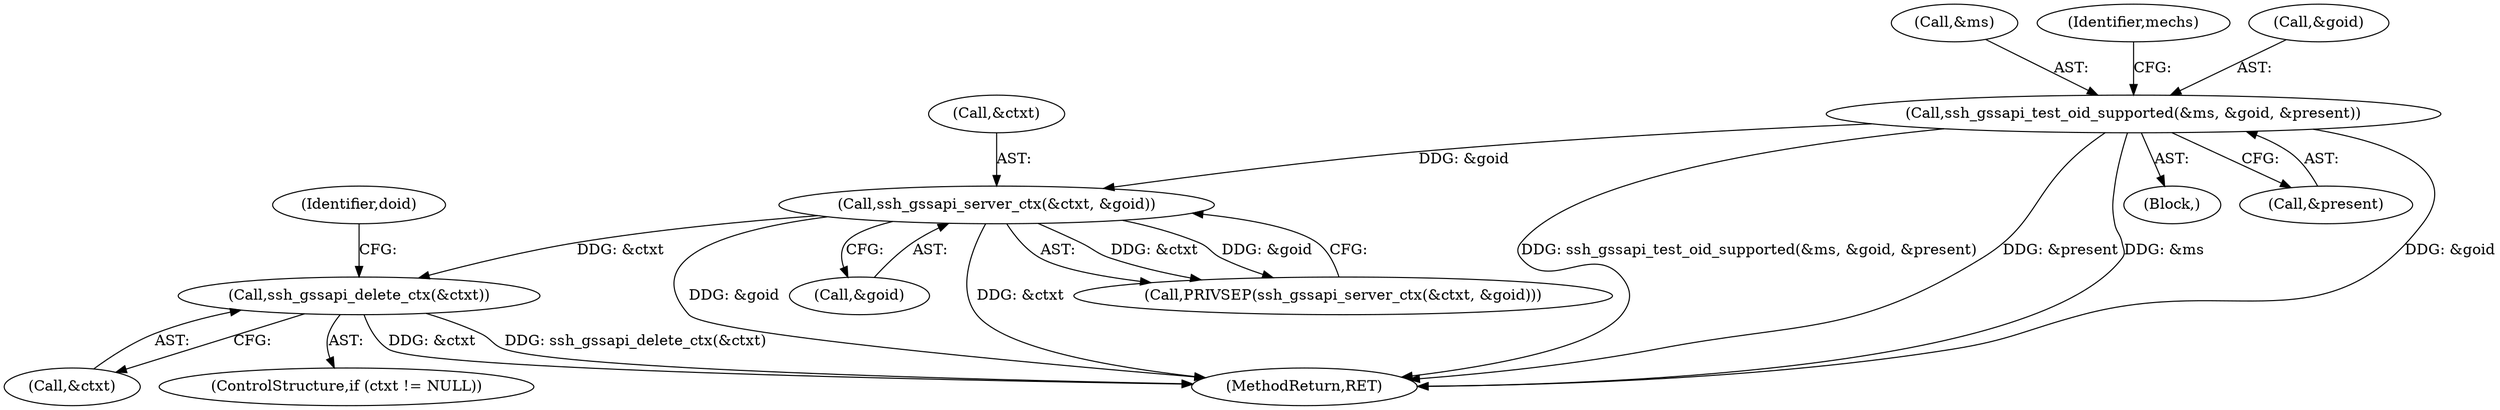 digraph "0_src_779974d35b4859c07bc3cb8a12c74b43b0a7d1e0@API" {
"1000263" [label="(Call,ssh_gssapi_delete_ctx(&ctxt))"];
"1000253" [label="(Call,ssh_gssapi_server_ctx(&ctxt, &goid))"];
"1000220" [label="(Call,ssh_gssapi_test_oid_supported(&ms, &goid, &present))"];
"1000253" [label="(Call,ssh_gssapi_server_ctx(&ctxt, &goid))"];
"1000330" [label="(MethodReturn,RET)"];
"1000205" [label="(Block,)"];
"1000225" [label="(Call,&present)"];
"1000254" [label="(Call,&ctxt)"];
"1000263" [label="(Call,ssh_gssapi_delete_ctx(&ctxt))"];
"1000220" [label="(Call,ssh_gssapi_test_oid_supported(&ms, &goid, &present))"];
"1000264" [label="(Call,&ctxt)"];
"1000256" [label="(Call,&goid)"];
"1000221" [label="(Call,&ms)"];
"1000267" [label="(Identifier,doid)"];
"1000233" [label="(Identifier,mechs)"];
"1000252" [label="(Call,PRIVSEP(ssh_gssapi_server_ctx(&ctxt, &goid)))"];
"1000223" [label="(Call,&goid)"];
"1000259" [label="(ControlStructure,if (ctxt != NULL))"];
"1000263" -> "1000259"  [label="AST: "];
"1000263" -> "1000264"  [label="CFG: "];
"1000264" -> "1000263"  [label="AST: "];
"1000267" -> "1000263"  [label="CFG: "];
"1000263" -> "1000330"  [label="DDG: ssh_gssapi_delete_ctx(&ctxt)"];
"1000263" -> "1000330"  [label="DDG: &ctxt"];
"1000253" -> "1000263"  [label="DDG: &ctxt"];
"1000253" -> "1000252"  [label="AST: "];
"1000253" -> "1000256"  [label="CFG: "];
"1000254" -> "1000253"  [label="AST: "];
"1000256" -> "1000253"  [label="AST: "];
"1000252" -> "1000253"  [label="CFG: "];
"1000253" -> "1000330"  [label="DDG: &ctxt"];
"1000253" -> "1000330"  [label="DDG: &goid"];
"1000253" -> "1000252"  [label="DDG: &ctxt"];
"1000253" -> "1000252"  [label="DDG: &goid"];
"1000220" -> "1000253"  [label="DDG: &goid"];
"1000220" -> "1000205"  [label="AST: "];
"1000220" -> "1000225"  [label="CFG: "];
"1000221" -> "1000220"  [label="AST: "];
"1000223" -> "1000220"  [label="AST: "];
"1000225" -> "1000220"  [label="AST: "];
"1000233" -> "1000220"  [label="CFG: "];
"1000220" -> "1000330"  [label="DDG: &present"];
"1000220" -> "1000330"  [label="DDG: &ms"];
"1000220" -> "1000330"  [label="DDG: &goid"];
"1000220" -> "1000330"  [label="DDG: ssh_gssapi_test_oid_supported(&ms, &goid, &present)"];
}
